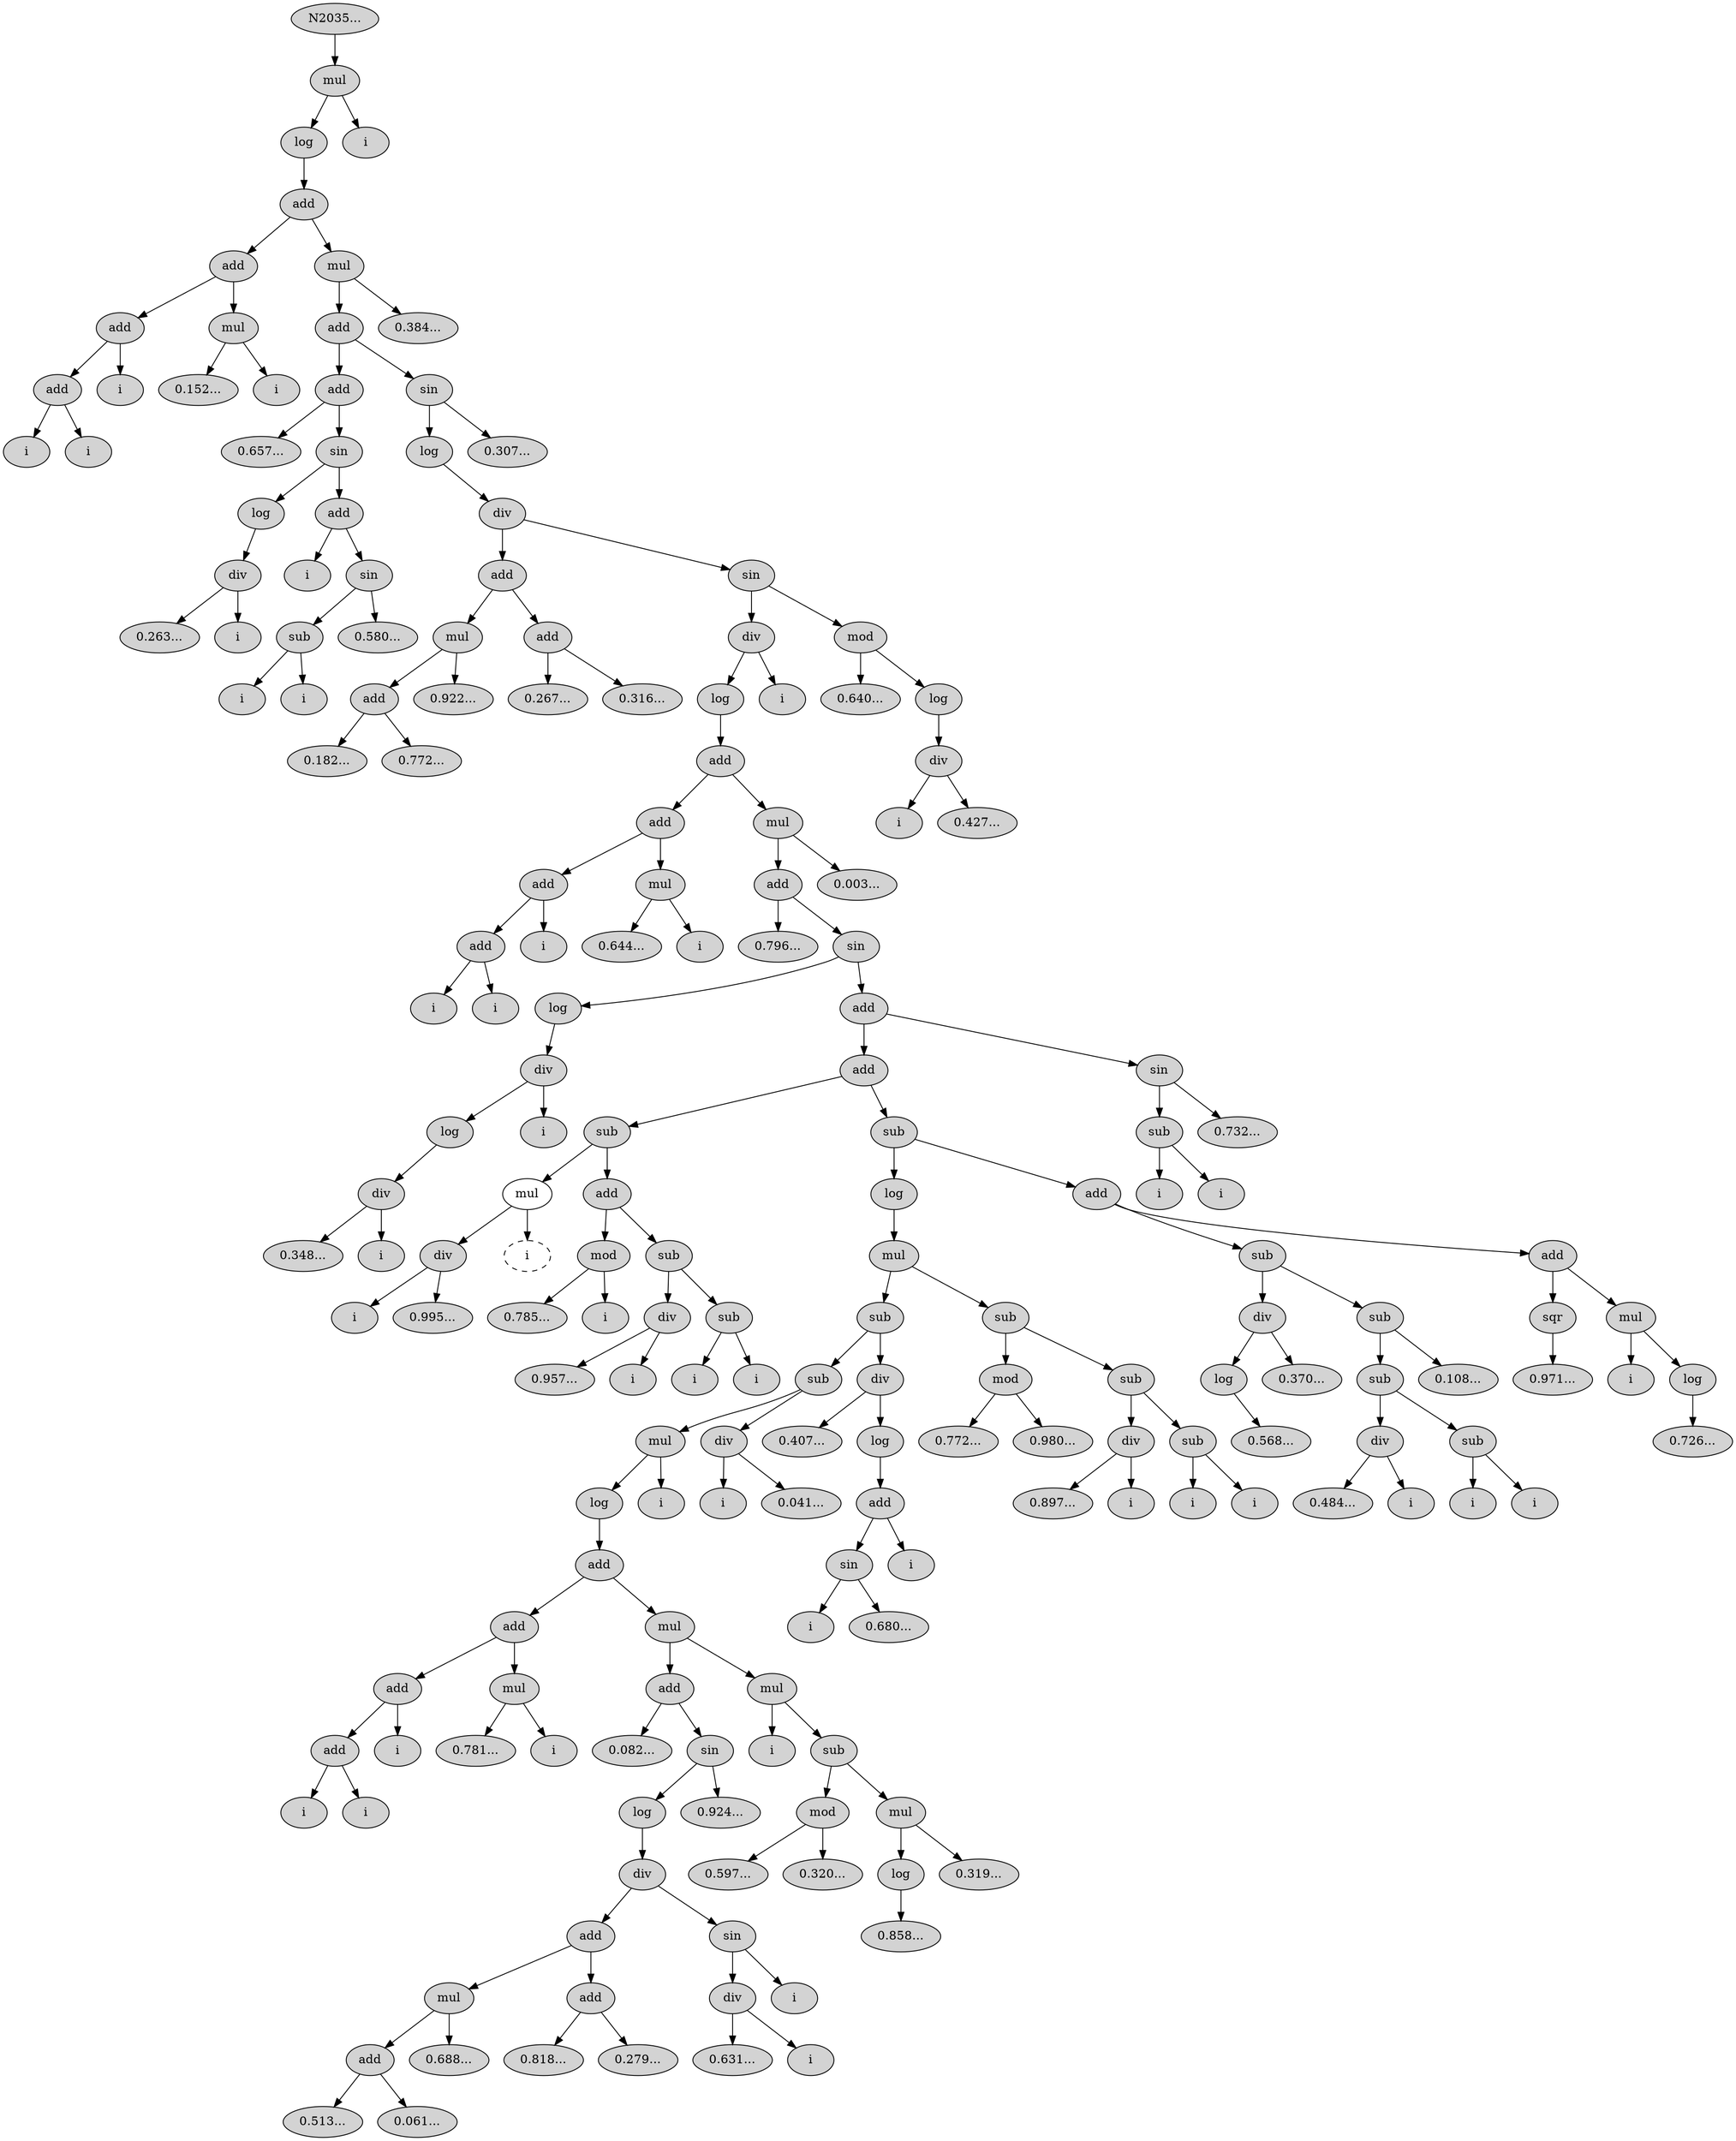  digraph G20352657 {
N20352657[ style="filled"  label="N2035..."];
N20352657 -> N20352658;
N20352658[ style="filled"  label="mul"];
N20352658 -> N20352659;
N20352659[ style="filled"  label="log"];
N20352659 -> N20352660;
N20352660[ style="filled"  label="add"];
N20352660 -> N20352661;
N20352661[ style="filled"  label="add"];
N20352661 -> N20352662;
N20352662[ style="filled"  label="add"];
N20352662 -> N20352663;
N20352663[ style="filled"  label="add"];
N20352663 -> N20352664;
N20352664[ style="filled"  label="i"];
N20352663 -> N20352665;
N20352665[ style="filled"  label="i"];
N20352662 -> N20352666;
N20352666[ style="filled"  label="i"];
N20352661 -> N20352667;
N20352667[ style="filled"  label="mul"];
N20352667 -> N20352668;
N20352668[ style="filled"  label="0.152..."];
N20352667 -> N20352669;
N20352669[ style="filled"  label="i"];
N20352660 -> N20352670;
N20352670[ style="filled"  label="mul"];
N20352670 -> N20352671;
N20352671[ style="filled"  label="add"];
N20352671 -> N20352672;
N20352672[ style="filled"  label="add"];
N20352672 -> N20352673;
N20352673[ style="filled"  label="0.657..."];
N20352672 -> N20352674;
N20352674[ style="filled"  label="sin"];
N20352674 -> N20352675;
N20352675[ style="filled"  label="log"];
N20352675 -> N20352676;
N20352676[ style="filled"  label="div"];
N20352676 -> N20352677;
N20352677[ style="filled"  label="0.263..."];
N20352676 -> N20352678;
N20352678[ style="filled"  label="i"];
N20352674 -> N20352679;
N20352679[ style="filled"  label="add"];
N20352679 -> N20352680;
N20352680[ style="filled"  label="i"];
N20352679 -> N20352681;
N20352681[ style="filled"  label="sin"];
N20352681 -> N20352682;
N20352682[ style="filled"  label="sub"];
N20352682 -> N20352683;
N20352683[ style="filled"  label="i"];
N20352682 -> N20352684;
N20352684[ style="filled"  label="i"];
N20352681 -> N20352685;
N20352685[ style="filled"  label="0.580..."];
N20352671 -> N20352686;
N20352686[ style="filled"  label="sin"];
N20352686 -> N20352687;
N20352687[ style="filled"  label="log"];
N20352687 -> N20352688;
N20352688[ style="filled"  label="div"];
N20352688 -> N20352689;
N20352689[ style="filled"  label="add"];
N20352689 -> N20352690;
N20352690[ style="filled"  label="mul"];
N20352690 -> N20352691;
N20352691[ style="filled"  label="add"];
N20352691 -> N20352692;
N20352692[ style="filled"  label="0.182..."];
N20352691 -> N20352693;
N20352693[ style="filled"  label="0.772..."];
N20352690 -> N20352694;
N20352694[ style="filled"  label="0.922..."];
N20352689 -> N20352695;
N20352695[ style="filled"  label="add"];
N20352695 -> N20352696;
N20352696[ style="filled"  label="0.267..."];
N20352695 -> N20352697;
N20352697[ style="filled"  label="0.316..."];
N20352688 -> N20352698;
N20352698[ style="filled"  label="sin"];
N20352698 -> N20352699;
N20352699[ style="filled"  label="div"];
N20352699 -> N20352700;
N20352700[ style="filled"  label="log"];
N20352700 -> N20352701;
N20352701[ style="filled"  label="add"];
N20352701 -> N20352702;
N20352702[ style="filled"  label="add"];
N20352702 -> N20352703;
N20352703[ style="filled"  label="add"];
N20352703 -> N20352704;
N20352704[ style="filled"  label="add"];
N20352704 -> N20352705;
N20352705[ style="filled"  label="i"];
N20352704 -> N20352706;
N20352706[ style="filled"  label="i"];
N20352703 -> N20352707;
N20352707[ style="filled"  label="i"];
N20352702 -> N20352708;
N20352708[ style="filled"  label="mul"];
N20352708 -> N20352709;
N20352709[ style="filled"  label="0.644..."];
N20352708 -> N20352710;
N20352710[ style="filled"  label="i"];
N20352701 -> N20352711;
N20352711[ style="filled"  label="mul"];
N20352711 -> N20352712;
N20352712[ style="filled"  label="add"];
N20352712 -> N20352713;
N20352713[ style="filled"  label="0.796..."];
N20352712 -> N20352714;
N20352714[ style="filled"  label="sin"];
N20352714 -> N20352715;
N20352715[ style="filled"  label="log"];
N20352715 -> N20352716;
N20352716[ style="filled"  label="div"];
N20352716 -> N20352717;
N20352717[ style="filled"  label="log"];
N20352717 -> N20352718;
N20352718[ style="filled"  label="div"];
N20352718 -> N20352719;
N20352719[ style="filled"  label="0.348..."];
N20352718 -> N20352720;
N20352720[ style="filled"  label="i"];
N20352716 -> N20352721;
N20352721[ style="filled"  label="i"];
N20352714 -> N20352722;
N20352722[ style="filled"  label="add"];
N20352722 -> N20352723;
N20352723[ style="filled"  label="add"];
N20352723 -> N20352724;
N20352724[ style="filled"  label="sub"];
N20352724 -> N20352725;
N20352725[ style="solid"  label="mul"];
N20352725 -> N20352726;
N20352726[ style="filled"  label="div"];
N20352726 -> N20352727;
N20352727[ style="filled"  label="i"];
N20352726 -> N20352728;
N20352728[ style="filled"  label="0.995..."];
N20352725 -> N20352599;
N20352599[ style="dashed"  label="i"];
N20352724 -> N20352730;
N20352730[ style="filled"  label="add"];
N20352730 -> N20352731;
N20352731[ style="filled"  label="mod"];
N20352731 -> N20352732;
N20352732[ style="filled"  label="0.785..."];
N20352731 -> N20352733;
N20352733[ style="filled"  label="i"];
N20352730 -> N20352734;
N20352734[ style="filled"  label="sub"];
N20352734 -> N20352735;
N20352735[ style="filled"  label="div"];
N20352735 -> N20352736;
N20352736[ style="filled"  label="0.957..."];
N20352735 -> N20352737;
N20352737[ style="filled"  label="i"];
N20352734 -> N20352738;
N20352738[ style="filled"  label="sub"];
N20352738 -> N20352739;
N20352739[ style="filled"  label="i"];
N20352738 -> N20352740;
N20352740[ style="filled"  label="i"];
N20352723 -> N20352741;
N20352741[ style="filled"  label="sub"];
N20352741 -> N20352742;
N20352742[ style="filled"  label="log"];
N20352742 -> N20352743;
N20352743[ style="filled"  label="mul"];
N20352743 -> N20352744;
N20352744[ style="filled"  label="sub"];
N20352744 -> N20352745;
N20352745[ style="filled"  label="sub"];
N20352745 -> N20352746;
N20352746[ style="filled"  label="mul"];
N20352746 -> N20352747;
N20352747[ style="filled"  label="log"];
N20352747 -> N20352748;
N20352748[ style="filled"  label="add"];
N20352748 -> N20352749;
N20352749[ style="filled"  label="add"];
N20352749 -> N20352750;
N20352750[ style="filled"  label="add"];
N20352750 -> N20352751;
N20352751[ style="filled"  label="add"];
N20352751 -> N20352752;
N20352752[ style="filled"  label="i"];
N20352751 -> N20352753;
N20352753[ style="filled"  label="i"];
N20352750 -> N20352754;
N20352754[ style="filled"  label="i"];
N20352749 -> N20352755;
N20352755[ style="filled"  label="mul"];
N20352755 -> N20352756;
N20352756[ style="filled"  label="0.781..."];
N20352755 -> N20352757;
N20352757[ style="filled"  label="i"];
N20352748 -> N20352758;
N20352758[ style="filled"  label="mul"];
N20352758 -> N20352759;
N20352759[ style="filled"  label="add"];
N20352759 -> N20352760;
N20352760[ style="filled"  label="0.082..."];
N20352759 -> N20352761;
N20352761[ style="filled"  label="sin"];
N20352761 -> N20352762;
N20352762[ style="filled"  label="log"];
N20352762 -> N20352763;
N20352763[ style="filled"  label="div"];
N20352763 -> N20352764;
N20352764[ style="filled"  label="add"];
N20352764 -> N20352765;
N20352765[ style="filled"  label="mul"];
N20352765 -> N20352766;
N20352766[ style="filled"  label="add"];
N20352766 -> N20352767;
N20352767[ style="filled"  label="0.513..."];
N20352766 -> N20352768;
N20352768[ style="filled"  label="0.061..."];
N20352765 -> N20352769;
N20352769[ style="filled"  label="0.688..."];
N20352764 -> N20352770;
N20352770[ style="filled"  label="add"];
N20352770 -> N20352771;
N20352771[ style="filled"  label="0.818..."];
N20352770 -> N20352772;
N20352772[ style="filled"  label="0.279..."];
N20352763 -> N20352773;
N20352773[ style="filled"  label="sin"];
N20352773 -> N20352774;
N20352774[ style="filled"  label="div"];
N20352774 -> N20352775;
N20352775[ style="filled"  label="0.631..."];
N20352774 -> N20352776;
N20352776[ style="filled"  label="i"];
N20352773 -> N20352777;
N20352777[ style="filled"  label="i"];
N20352761 -> N20352778;
N20352778[ style="filled"  label="0.924..."];
N20352758 -> N20352779;
N20352779[ style="filled"  label="mul"];
N20352779 -> N20352780;
N20352780[ style="filled"  label="i"];
N20352779 -> N20352781;
N20352781[ style="filled"  label="sub"];
N20352781 -> N20352782;
N20352782[ style="filled"  label="mod"];
N20352782 -> N20352783;
N20352783[ style="filled"  label="0.597..."];
N20352782 -> N20352784;
N20352784[ style="filled"  label="0.320..."];
N20352781 -> N20352785;
N20352785[ style="filled"  label="mul"];
N20352785 -> N20352786;
N20352786[ style="filled"  label="log"];
N20352786 -> N20352787;
N20352787[ style="filled"  label="0.858..."];
N20352785 -> N20352788;
N20352788[ style="filled"  label="0.319..."];
N20352746 -> N20352789;
N20352789[ style="filled"  label="i"];
N20352745 -> N20352790;
N20352790[ style="filled"  label="div"];
N20352790 -> N20352791;
N20352791[ style="filled"  label="i"];
N20352790 -> N20352792;
N20352792[ style="filled"  label="0.041..."];
N20352744 -> N20352793;
N20352793[ style="filled"  label="div"];
N20352793 -> N20352794;
N20352794[ style="filled"  label="0.407..."];
N20352793 -> N20352795;
N20352795[ style="filled"  label="log"];
N20352795 -> N20352796;
N20352796[ style="filled"  label="add"];
N20352796 -> N20352797;
N20352797[ style="filled"  label="sin"];
N20352797 -> N20352798;
N20352798[ style="filled"  label="i"];
N20352797 -> N20352799;
N20352799[ style="filled"  label="0.680..."];
N20352796 -> N20352800;
N20352800[ style="filled"  label="i"];
N20352743 -> N20352801;
N20352801[ style="filled"  label="sub"];
N20352801 -> N20352802;
N20352802[ style="filled"  label="mod"];
N20352802 -> N20352803;
N20352803[ style="filled"  label="0.772..."];
N20352802 -> N20352804;
N20352804[ style="filled"  label="0.980..."];
N20352801 -> N20352805;
N20352805[ style="filled"  label="sub"];
N20352805 -> N20352806;
N20352806[ style="filled"  label="div"];
N20352806 -> N20352807;
N20352807[ style="filled"  label="0.897..."];
N20352806 -> N20352808;
N20352808[ style="filled"  label="i"];
N20352805 -> N20352809;
N20352809[ style="filled"  label="sub"];
N20352809 -> N20352810;
N20352810[ style="filled"  label="i"];
N20352809 -> N20352811;
N20352811[ style="filled"  label="i"];
N20352741 -> N20352812;
N20352812[ style="filled"  label="add"];
N20352812 -> N20352813;
N20352813[ style="filled"  label="sub"];
N20352813 -> N20352814;
N20352814[ style="filled"  label="div"];
N20352814 -> N20352815;
N20352815[ style="filled"  label="log"];
N20352815 -> N20352816;
N20352816[ style="filled"  label="0.568..."];
N20352814 -> N20352817;
N20352817[ style="filled"  label="0.370..."];
N20352813 -> N20352818;
N20352818[ style="filled"  label="sub"];
N20352818 -> N20352819;
N20352819[ style="filled"  label="sub"];
N20352819 -> N20352820;
N20352820[ style="filled"  label="div"];
N20352820 -> N20352821;
N20352821[ style="filled"  label="0.484..."];
N20352820 -> N20352822;
N20352822[ style="filled"  label="i"];
N20352819 -> N20352823;
N20352823[ style="filled"  label="sub"];
N20352823 -> N20352824;
N20352824[ style="filled"  label="i"];
N20352823 -> N20352825;
N20352825[ style="filled"  label="i"];
N20352818 -> N20352826;
N20352826[ style="filled"  label="0.108..."];
N20352812 -> N20352827;
N20352827[ style="filled"  label="add"];
N20352827 -> N20352828;
N20352828[ style="filled"  label="sqr"];
N20352828 -> N20352829;
N20352829[ style="filled"  label="0.971..."];
N20352827 -> N20352830;
N20352830[ style="filled"  label="mul"];
N20352830 -> N20352831;
N20352831[ style="filled"  label="i"];
N20352830 -> N20352832;
N20352832[ style="filled"  label="log"];
N20352832 -> N20352833;
N20352833[ style="filled"  label="0.726..."];
N20352722 -> N20352834;
N20352834[ style="filled"  label="sin"];
N20352834 -> N20352835;
N20352835[ style="filled"  label="sub"];
N20352835 -> N20352836;
N20352836[ style="filled"  label="i"];
N20352835 -> N20352837;
N20352837[ style="filled"  label="i"];
N20352834 -> N20352838;
N20352838[ style="filled"  label="0.732..."];
N20352711 -> N20352839;
N20352839[ style="filled"  label="0.003..."];
N20352699 -> N20352840;
N20352840[ style="filled"  label="i"];
N20352698 -> N20352841;
N20352841[ style="filled"  label="mod"];
N20352841 -> N20352842;
N20352842[ style="filled"  label="0.640..."];
N20352841 -> N20352843;
N20352843[ style="filled"  label="log"];
N20352843 -> N20352844;
N20352844[ style="filled"  label="div"];
N20352844 -> N20352845;
N20352845[ style="filled"  label="i"];
N20352844 -> N20352846;
N20352846[ style="filled"  label="0.427..."];
N20352686 -> N20352847;
N20352847[ style="filled"  label="0.307..."];
N20352670 -> N20352848;
N20352848[ style="filled"  label="0.384..."];
N20352658 -> N20352849;
N20352849[ style="filled"  label="i"];
}
